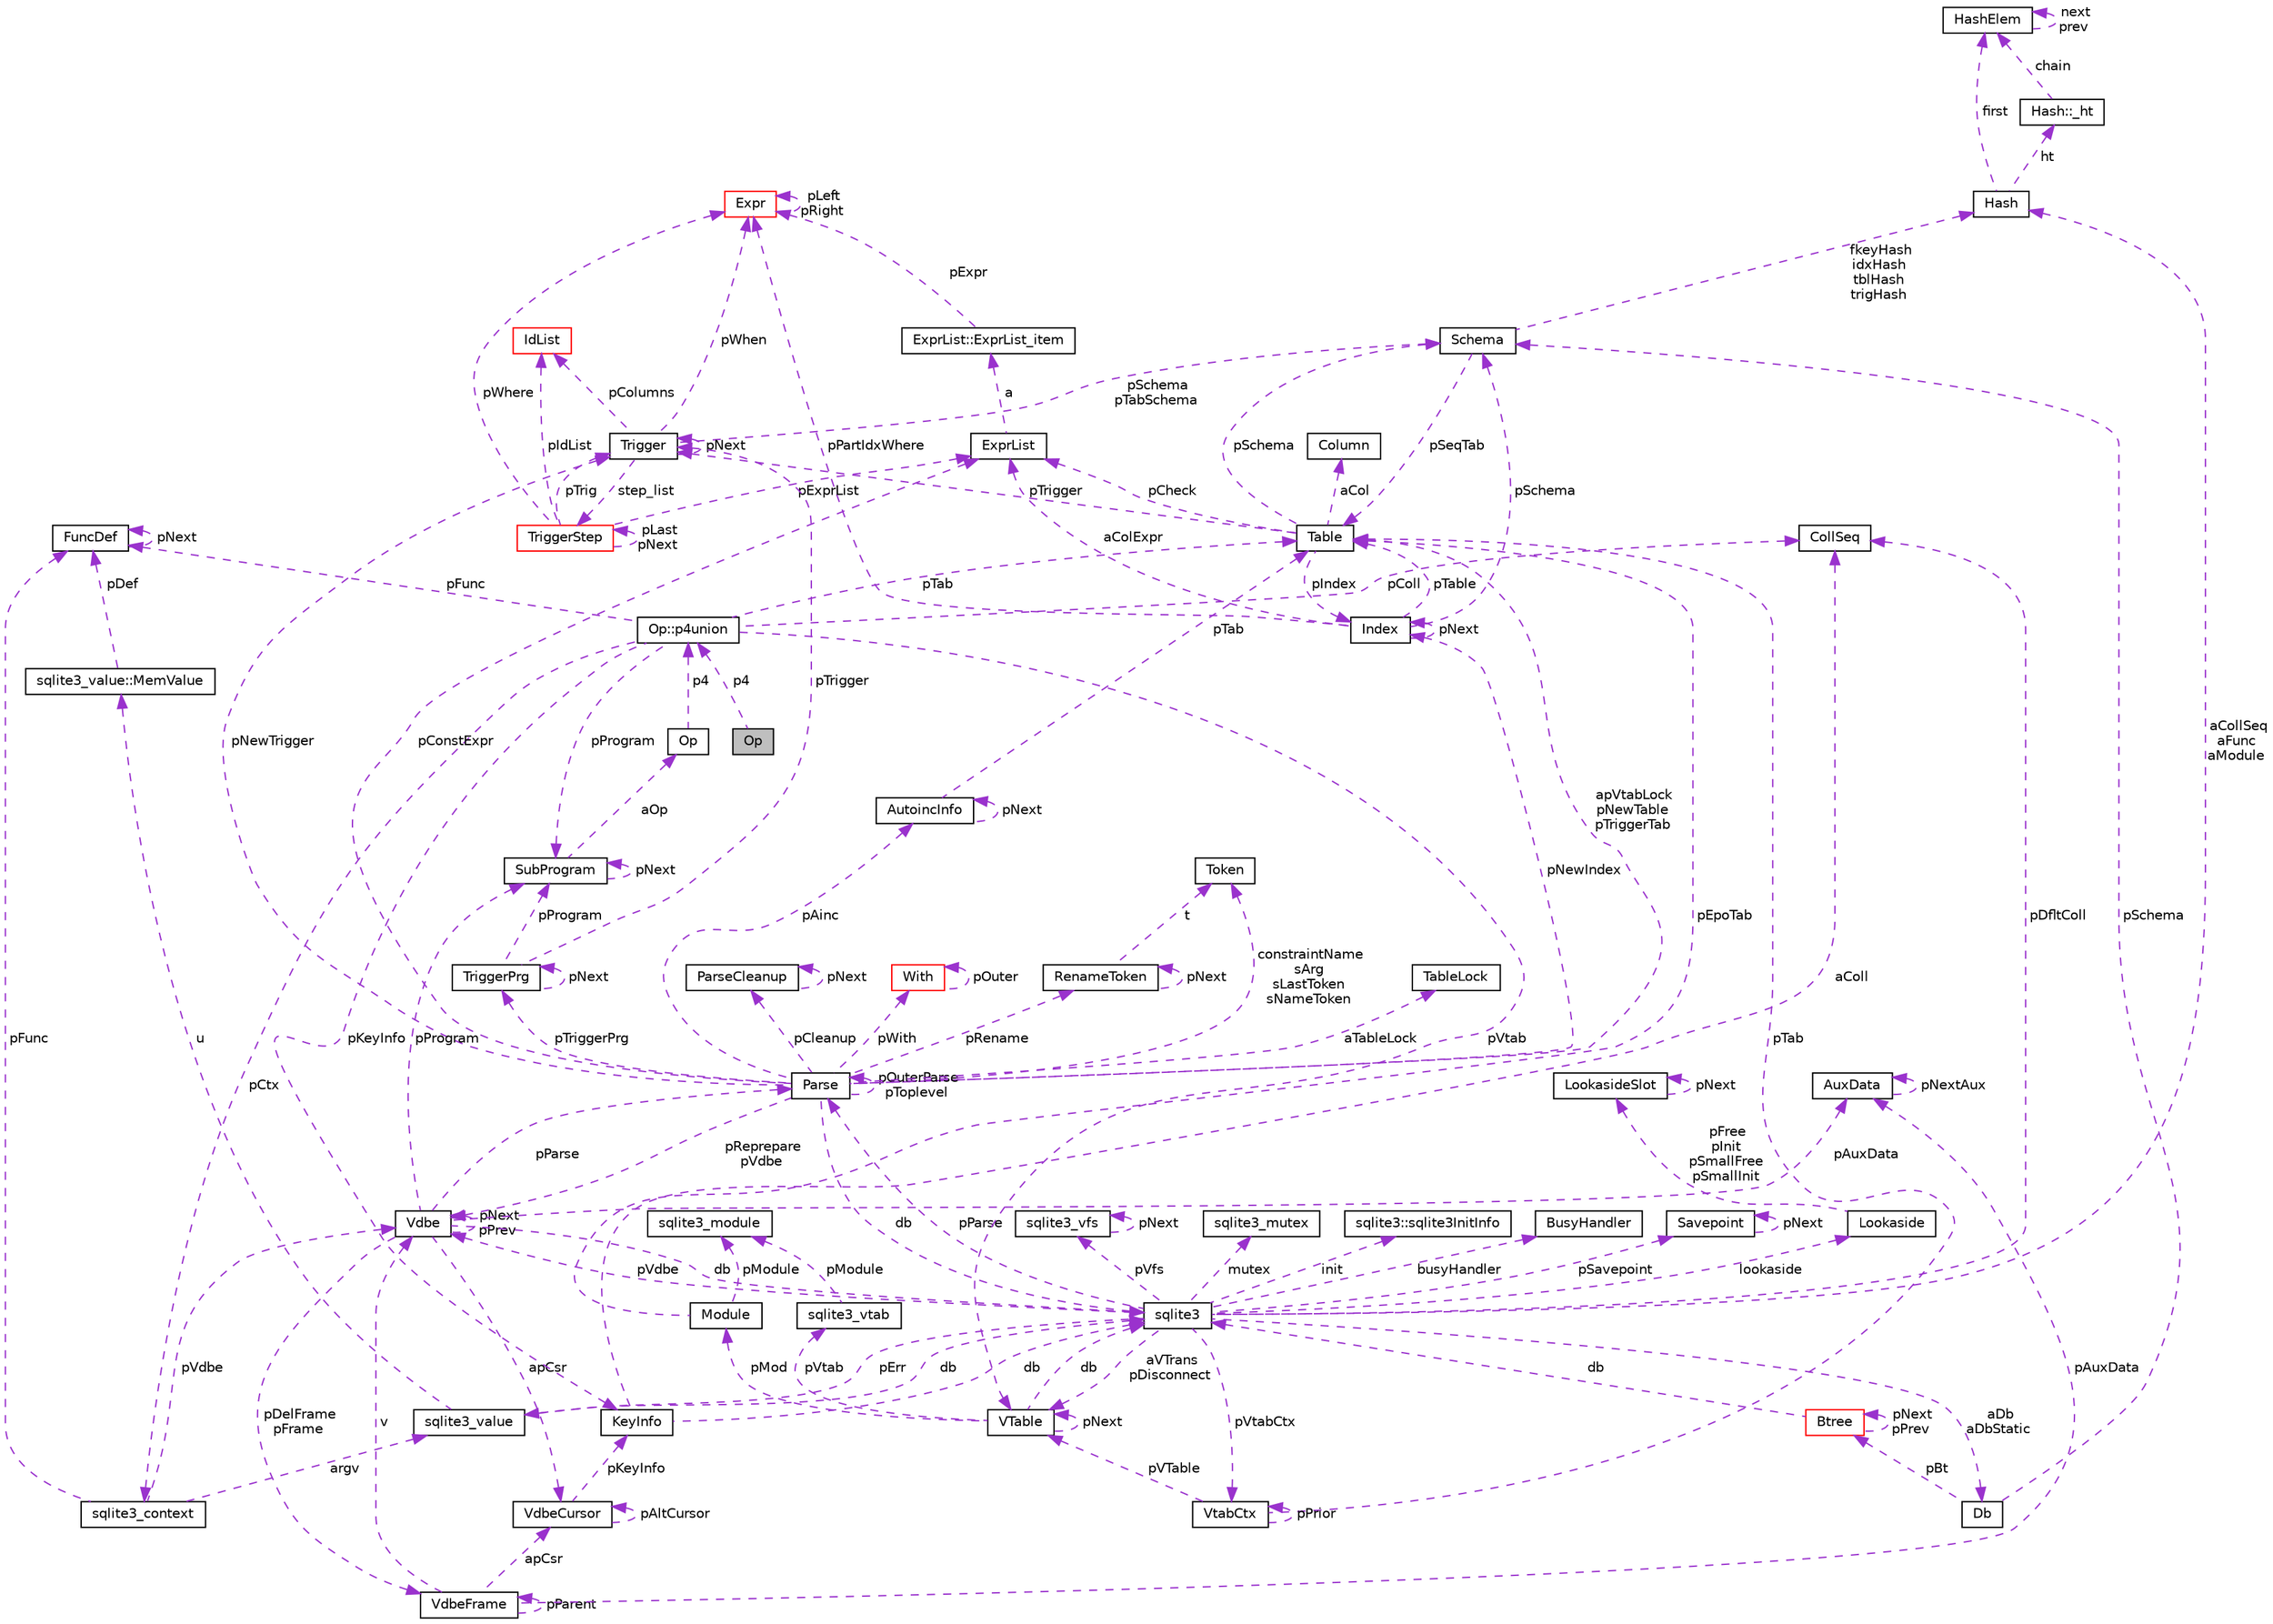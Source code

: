 digraph "Op"
{
 // LATEX_PDF_SIZE
  edge [fontname="Helvetica",fontsize="10",labelfontname="Helvetica",labelfontsize="10"];
  node [fontname="Helvetica",fontsize="10",shape=record];
  Node1 [label="Op",height=0.2,width=0.4,color="black", fillcolor="grey75", style="filled", fontcolor="black",tooltip=" "];
  Node2 -> Node1 [dir="back",color="darkorchid3",fontsize="10",style="dashed",label=" p4" ,fontname="Helvetica"];
  Node2 [label="Op::p4union",height=0.2,width=0.4,color="black", fillcolor="white", style="filled",URL="$db/d1b/sqlite3_8c.html#dd/d82/unionVdbeOp_1_1p4union",tooltip=" "];
  Node3 -> Node2 [dir="back",color="darkorchid3",fontsize="10",style="dashed",label=" pFunc" ,fontname="Helvetica"];
  Node3 [label="FuncDef",height=0.2,width=0.4,color="black", fillcolor="white", style="filled",URL="$d1/d3a/structFuncDef.html",tooltip=" "];
  Node3 -> Node3 [dir="back",color="darkorchid3",fontsize="10",style="dashed",label=" pNext" ,fontname="Helvetica"];
  Node4 -> Node2 [dir="back",color="darkorchid3",fontsize="10",style="dashed",label=" pCtx" ,fontname="Helvetica"];
  Node4 [label="sqlite3_context",height=0.2,width=0.4,color="black", fillcolor="white", style="filled",URL="$db/d1b/sqlite3_8c.html#d8/ddd/structsqlite3__context",tooltip=" "];
  Node3 -> Node4 [dir="back",color="darkorchid3",fontsize="10",style="dashed",label=" pFunc" ,fontname="Helvetica"];
  Node5 -> Node4 [dir="back",color="darkorchid3",fontsize="10",style="dashed",label=" pVdbe" ,fontname="Helvetica"];
  Node5 [label="Vdbe",height=0.2,width=0.4,color="black", fillcolor="white", style="filled",URL="$db/d1b/sqlite3_8c.html#de/d53/structVdbe",tooltip=" "];
  Node6 -> Node5 [dir="back",color="darkorchid3",fontsize="10",style="dashed",label=" db" ,fontname="Helvetica"];
  Node6 [label="sqlite3",height=0.2,width=0.4,color="black", fillcolor="white", style="filled",URL="$d9/dcd/structsqlite3.html",tooltip=" "];
  Node7 -> Node6 [dir="back",color="darkorchid3",fontsize="10",style="dashed",label=" pVfs" ,fontname="Helvetica"];
  Node7 [label="sqlite3_vfs",height=0.2,width=0.4,color="black", fillcolor="white", style="filled",URL="$d3/d36/structsqlite3__vfs.html",tooltip=" "];
  Node7 -> Node7 [dir="back",color="darkorchid3",fontsize="10",style="dashed",label=" pNext" ,fontname="Helvetica"];
  Node5 -> Node6 [dir="back",color="darkorchid3",fontsize="10",style="dashed",label=" pVdbe" ,fontname="Helvetica"];
  Node8 -> Node6 [dir="back",color="darkorchid3",fontsize="10",style="dashed",label=" pDfltColl" ,fontname="Helvetica"];
  Node8 [label="CollSeq",height=0.2,width=0.4,color="black", fillcolor="white", style="filled",URL="$d1/d4e/structCollSeq.html",tooltip=" "];
  Node9 -> Node6 [dir="back",color="darkorchid3",fontsize="10",style="dashed",label=" mutex" ,fontname="Helvetica"];
  Node9 [label="sqlite3_mutex",height=0.2,width=0.4,color="black", fillcolor="white", style="filled",URL="$db/d1b/sqlite3_8c.html#d5/d3c/structsqlite3__mutex",tooltip=" "];
  Node10 -> Node6 [dir="back",color="darkorchid3",fontsize="10",style="dashed",label=" aDb\naDbStatic" ,fontname="Helvetica"];
  Node10 [label="Db",height=0.2,width=0.4,color="black", fillcolor="white", style="filled",URL="$db/d1b/sqlite3_8c.html#d2/d6b/structDb",tooltip=" "];
  Node11 -> Node10 [dir="back",color="darkorchid3",fontsize="10",style="dashed",label=" pBt" ,fontname="Helvetica"];
  Node11 [label="Btree",height=0.2,width=0.4,color="red", fillcolor="white", style="filled",URL="$db/d1b/sqlite3_8c.html#dd/db3/structBtree",tooltip=" "];
  Node6 -> Node11 [dir="back",color="darkorchid3",fontsize="10",style="dashed",label=" db" ,fontname="Helvetica"];
  Node11 -> Node11 [dir="back",color="darkorchid3",fontsize="10",style="dashed",label=" pNext\npPrev" ,fontname="Helvetica"];
  Node29 -> Node10 [dir="back",color="darkorchid3",fontsize="10",style="dashed",label=" pSchema" ,fontname="Helvetica"];
  Node29 [label="Schema",height=0.2,width=0.4,color="black", fillcolor="white", style="filled",URL="$db/d1b/sqlite3_8c.html#d8/db0/structSchema",tooltip=" "];
  Node30 -> Node29 [dir="back",color="darkorchid3",fontsize="10",style="dashed",label=" fkeyHash\nidxHash\ntblHash\ntrigHash" ,fontname="Helvetica"];
  Node30 [label="Hash",height=0.2,width=0.4,color="black", fillcolor="white", style="filled",URL="$db/d1b/sqlite3_8c.html#d1/dbe/structHash",tooltip=" "];
  Node31 -> Node30 [dir="back",color="darkorchid3",fontsize="10",style="dashed",label=" first" ,fontname="Helvetica"];
  Node31 [label="HashElem",height=0.2,width=0.4,color="black", fillcolor="white", style="filled",URL="$db/d1b/sqlite3_8c.html#da/d21/structHashElem",tooltip=" "];
  Node31 -> Node31 [dir="back",color="darkorchid3",fontsize="10",style="dashed",label=" next\nprev" ,fontname="Helvetica"];
  Node32 -> Node30 [dir="back",color="darkorchid3",fontsize="10",style="dashed",label=" ht" ,fontname="Helvetica"];
  Node32 [label="Hash::_ht",height=0.2,width=0.4,color="black", fillcolor="white", style="filled",URL="$db/d1b/sqlite3_8c.html#d7/d1f/structHash_1_1__ht",tooltip=" "];
  Node31 -> Node32 [dir="back",color="darkorchid3",fontsize="10",style="dashed",label=" chain" ,fontname="Helvetica"];
  Node33 -> Node29 [dir="back",color="darkorchid3",fontsize="10",style="dashed",label=" pSeqTab" ,fontname="Helvetica"];
  Node33 [label="Table",height=0.2,width=0.4,color="black", fillcolor="white", style="filled",URL="$db/d1b/sqlite3_8c.html#dc/dcb/structTable",tooltip=" "];
  Node34 -> Node33 [dir="back",color="darkorchid3",fontsize="10",style="dashed",label=" aCol" ,fontname="Helvetica"];
  Node34 [label="Column",height=0.2,width=0.4,color="black", fillcolor="white", style="filled",URL="$db/d1b/sqlite3_8c.html#dc/dc1/structColumn",tooltip=" "];
  Node35 -> Node33 [dir="back",color="darkorchid3",fontsize="10",style="dashed",label=" pIndex" ,fontname="Helvetica"];
  Node35 [label="Index",height=0.2,width=0.4,color="black", fillcolor="white", style="filled",URL="$db/d1b/sqlite3_8c.html#df/d86/structIndex",tooltip=" "];
  Node33 -> Node35 [dir="back",color="darkorchid3",fontsize="10",style="dashed",label=" pTable" ,fontname="Helvetica"];
  Node35 -> Node35 [dir="back",color="darkorchid3",fontsize="10",style="dashed",label=" pNext" ,fontname="Helvetica"];
  Node29 -> Node35 [dir="back",color="darkorchid3",fontsize="10",style="dashed",label=" pSchema" ,fontname="Helvetica"];
  Node36 -> Node35 [dir="back",color="darkorchid3",fontsize="10",style="dashed",label=" pPartIdxWhere" ,fontname="Helvetica"];
  Node36 [label="Expr",height=0.2,width=0.4,color="red", fillcolor="white", style="filled",URL="$db/d1b/sqlite3_8c.html#d4/dfb/structExpr",tooltip=" "];
  Node36 -> Node36 [dir="back",color="darkorchid3",fontsize="10",style="dashed",label=" pLeft\npRight" ,fontname="Helvetica"];
  Node38 -> Node35 [dir="back",color="darkorchid3",fontsize="10",style="dashed",label=" aColExpr" ,fontname="Helvetica"];
  Node38 [label="ExprList",height=0.2,width=0.4,color="black", fillcolor="white", style="filled",URL="$db/d1b/sqlite3_8c.html#d5/d5c/structExprList",tooltip=" "];
  Node39 -> Node38 [dir="back",color="darkorchid3",fontsize="10",style="dashed",label=" a" ,fontname="Helvetica"];
  Node39 [label="ExprList::ExprList_item",height=0.2,width=0.4,color="black", fillcolor="white", style="filled",URL="$db/d1b/sqlite3_8c.html#d8/dae/structExprList_1_1ExprList__item",tooltip=" "];
  Node36 -> Node39 [dir="back",color="darkorchid3",fontsize="10",style="dashed",label=" pExpr" ,fontname="Helvetica"];
  Node38 -> Node33 [dir="back",color="darkorchid3",fontsize="10",style="dashed",label=" pCheck" ,fontname="Helvetica"];
  Node42 -> Node33 [dir="back",color="darkorchid3",fontsize="10",style="dashed",label=" pTrigger" ,fontname="Helvetica"];
  Node42 [label="Trigger",height=0.2,width=0.4,color="black", fillcolor="white", style="filled",URL="$db/d1b/sqlite3_8c.html#dc/d15/structTrigger",tooltip=" "];
  Node36 -> Node42 [dir="back",color="darkorchid3",fontsize="10",style="dashed",label=" pWhen" ,fontname="Helvetica"];
  Node43 -> Node42 [dir="back",color="darkorchid3",fontsize="10",style="dashed",label=" pColumns" ,fontname="Helvetica"];
  Node43 [label="IdList",height=0.2,width=0.4,color="red", fillcolor="white", style="filled",URL="$db/d1b/sqlite3_8c.html#da/d69/structIdList",tooltip=" "];
  Node29 -> Node42 [dir="back",color="darkorchid3",fontsize="10",style="dashed",label=" pSchema\npTabSchema" ,fontname="Helvetica"];
  Node45 -> Node42 [dir="back",color="darkorchid3",fontsize="10",style="dashed",label=" step_list" ,fontname="Helvetica"];
  Node45 [label="TriggerStep",height=0.2,width=0.4,color="red", fillcolor="white", style="filled",URL="$db/d1b/sqlite3_8c.html#d5/da5/structTriggerStep",tooltip=" "];
  Node42 -> Node45 [dir="back",color="darkorchid3",fontsize="10",style="dashed",label=" pTrig" ,fontname="Helvetica"];
  Node36 -> Node45 [dir="back",color="darkorchid3",fontsize="10",style="dashed",label=" pWhere" ,fontname="Helvetica"];
  Node38 -> Node45 [dir="back",color="darkorchid3",fontsize="10",style="dashed",label=" pExprList" ,fontname="Helvetica"];
  Node43 -> Node45 [dir="back",color="darkorchid3",fontsize="10",style="dashed",label=" pIdList" ,fontname="Helvetica"];
  Node45 -> Node45 [dir="back",color="darkorchid3",fontsize="10",style="dashed",label=" pLast\npNext" ,fontname="Helvetica"];
  Node42 -> Node42 [dir="back",color="darkorchid3",fontsize="10",style="dashed",label=" pNext" ,fontname="Helvetica"];
  Node29 -> Node33 [dir="back",color="darkorchid3",fontsize="10",style="dashed",label=" pSchema" ,fontname="Helvetica"];
  Node54 -> Node6 [dir="back",color="darkorchid3",fontsize="10",style="dashed",label=" init" ,fontname="Helvetica"];
  Node54 [label="sqlite3::sqlite3InitInfo",height=0.2,width=0.4,color="black", fillcolor="white", style="filled",URL="$d9/dcd/structsqlite3.html#df/d52/structsqlite3_1_1sqlite3InitInfo",tooltip=" "];
  Node55 -> Node6 [dir="back",color="darkorchid3",fontsize="10",style="dashed",label=" pParse" ,fontname="Helvetica"];
  Node55 [label="Parse",height=0.2,width=0.4,color="black", fillcolor="white", style="filled",URL="$db/d1b/sqlite3_8c.html#db/dbb/structParse",tooltip=" "];
  Node6 -> Node55 [dir="back",color="darkorchid3",fontsize="10",style="dashed",label=" db" ,fontname="Helvetica"];
  Node5 -> Node55 [dir="back",color="darkorchid3",fontsize="10",style="dashed",label=" pReprepare\npVdbe" ,fontname="Helvetica"];
  Node38 -> Node55 [dir="back",color="darkorchid3",fontsize="10",style="dashed",label=" pConstExpr" ,fontname="Helvetica"];
  Node56 -> Node55 [dir="back",color="darkorchid3",fontsize="10",style="dashed",label=" constraintName\nsArg\nsLastToken\nsNameToken" ,fontname="Helvetica"];
  Node56 [label="Token",height=0.2,width=0.4,color="black", fillcolor="white", style="filled",URL="$db/d1b/sqlite3_8c.html#df/dcd/structToken",tooltip=" "];
  Node57 -> Node55 [dir="back",color="darkorchid3",fontsize="10",style="dashed",label=" aTableLock" ,fontname="Helvetica"];
  Node57 [label="TableLock",height=0.2,width=0.4,color="black", fillcolor="white", style="filled",URL="$db/d1b/sqlite3_8c.html#d1/d79/structTableLock",tooltip=" "];
  Node58 -> Node55 [dir="back",color="darkorchid3",fontsize="10",style="dashed",label=" pAinc" ,fontname="Helvetica"];
  Node58 [label="AutoincInfo",height=0.2,width=0.4,color="black", fillcolor="white", style="filled",URL="$db/d1b/sqlite3_8c.html#db/d7b/structAutoincInfo",tooltip=" "];
  Node58 -> Node58 [dir="back",color="darkorchid3",fontsize="10",style="dashed",label=" pNext" ,fontname="Helvetica"];
  Node33 -> Node58 [dir="back",color="darkorchid3",fontsize="10",style="dashed",label=" pTab" ,fontname="Helvetica"];
  Node55 -> Node55 [dir="back",color="darkorchid3",fontsize="10",style="dashed",label=" pOuterParse\npToplevel" ,fontname="Helvetica"];
  Node33 -> Node55 [dir="back",color="darkorchid3",fontsize="10",style="dashed",label=" apVtabLock\npNewTable\npTriggerTab" ,fontname="Helvetica"];
  Node59 -> Node55 [dir="back",color="darkorchid3",fontsize="10",style="dashed",label=" pTriggerPrg" ,fontname="Helvetica"];
  Node59 [label="TriggerPrg",height=0.2,width=0.4,color="black", fillcolor="white", style="filled",URL="$db/d1b/sqlite3_8c.html#d9/d62/structTriggerPrg",tooltip=" "];
  Node42 -> Node59 [dir="back",color="darkorchid3",fontsize="10",style="dashed",label=" pTrigger" ,fontname="Helvetica"];
  Node59 -> Node59 [dir="back",color="darkorchid3",fontsize="10",style="dashed",label=" pNext" ,fontname="Helvetica"];
  Node60 -> Node59 [dir="back",color="darkorchid3",fontsize="10",style="dashed",label=" pProgram" ,fontname="Helvetica"];
  Node60 [label="SubProgram",height=0.2,width=0.4,color="black", fillcolor="white", style="filled",URL="$db/d1b/sqlite3_8c.html#de/d7a/structSubProgram",tooltip=" "];
  Node61 -> Node60 [dir="back",color="darkorchid3",fontsize="10",style="dashed",label=" aOp" ,fontname="Helvetica"];
  Node61 [label="Op",height=0.2,width=0.4,color="black", fillcolor="white", style="filled",URL="$db/d1b/sqlite3_8c.html#d5/d1d/structVdbeOp",tooltip=" "];
  Node2 -> Node61 [dir="back",color="darkorchid3",fontsize="10",style="dashed",label=" p4" ,fontname="Helvetica"];
  Node60 -> Node60 [dir="back",color="darkorchid3",fontsize="10",style="dashed",label=" pNext" ,fontname="Helvetica"];
  Node62 -> Node55 [dir="back",color="darkorchid3",fontsize="10",style="dashed",label=" pCleanup" ,fontname="Helvetica"];
  Node62 [label="ParseCleanup",height=0.2,width=0.4,color="black", fillcolor="white", style="filled",URL="$de/d52/structParseCleanup.html",tooltip=" "];
  Node62 -> Node62 [dir="back",color="darkorchid3",fontsize="10",style="dashed",label=" pNext" ,fontname="Helvetica"];
  Node35 -> Node55 [dir="back",color="darkorchid3",fontsize="10",style="dashed",label=" pNewIndex" ,fontname="Helvetica"];
  Node42 -> Node55 [dir="back",color="darkorchid3",fontsize="10",style="dashed",label=" pNewTrigger" ,fontname="Helvetica"];
  Node49 -> Node55 [dir="back",color="darkorchid3",fontsize="10",style="dashed",label=" pWith" ,fontname="Helvetica"];
  Node49 [label="With",height=0.2,width=0.4,color="red", fillcolor="white", style="filled",URL="$db/d1b/sqlite3_8c.html#df/d70/structWith",tooltip=" "];
  Node49 -> Node49 [dir="back",color="darkorchid3",fontsize="10",style="dashed",label=" pOuter" ,fontname="Helvetica"];
  Node63 -> Node55 [dir="back",color="darkorchid3",fontsize="10",style="dashed",label=" pRename" ,fontname="Helvetica"];
  Node63 [label="RenameToken",height=0.2,width=0.4,color="black", fillcolor="white", style="filled",URL="$db/d1b/sqlite3_8c.html#d7/db5/structRenameToken",tooltip=" "];
  Node56 -> Node63 [dir="back",color="darkorchid3",fontsize="10",style="dashed",label=" t" ,fontname="Helvetica"];
  Node63 -> Node63 [dir="back",color="darkorchid3",fontsize="10",style="dashed",label=" pNext" ,fontname="Helvetica"];
  Node64 -> Node6 [dir="back",color="darkorchid3",fontsize="10",style="dashed",label=" pErr" ,fontname="Helvetica"];
  Node64 [label="sqlite3_value",height=0.2,width=0.4,color="black", fillcolor="white", style="filled",URL="$d0/d9c/structsqlite3__value.html",tooltip=" "];
  Node65 -> Node64 [dir="back",color="darkorchid3",fontsize="10",style="dashed",label=" u" ,fontname="Helvetica"];
  Node65 [label="sqlite3_value::MemValue",height=0.2,width=0.4,color="black", fillcolor="white", style="filled",URL="$d0/d9c/structsqlite3__value.html#d5/da9/unionsqlite3__value_1_1MemValue",tooltip=" "];
  Node3 -> Node65 [dir="back",color="darkorchid3",fontsize="10",style="dashed",label=" pDef" ,fontname="Helvetica"];
  Node6 -> Node64 [dir="back",color="darkorchid3",fontsize="10",style="dashed",label=" db" ,fontname="Helvetica"];
  Node66 -> Node6 [dir="back",color="darkorchid3",fontsize="10",style="dashed",label=" lookaside" ,fontname="Helvetica"];
  Node66 [label="Lookaside",height=0.2,width=0.4,color="black", fillcolor="white", style="filled",URL="$db/d1b/sqlite3_8c.html#d9/d54/structLookaside",tooltip=" "];
  Node67 -> Node66 [dir="back",color="darkorchid3",fontsize="10",style="dashed",label=" pFree\npInit\npSmallFree\npSmallInit" ,fontname="Helvetica"];
  Node67 [label="LookasideSlot",height=0.2,width=0.4,color="black", fillcolor="white", style="filled",URL="$db/d1b/sqlite3_8c.html#d1/de0/structLookasideSlot",tooltip=" "];
  Node67 -> Node67 [dir="back",color="darkorchid3",fontsize="10",style="dashed",label=" pNext" ,fontname="Helvetica"];
  Node30 -> Node6 [dir="back",color="darkorchid3",fontsize="10",style="dashed",label=" aCollSeq\naFunc\naModule" ,fontname="Helvetica"];
  Node68 -> Node6 [dir="back",color="darkorchid3",fontsize="10",style="dashed",label=" pVtabCtx" ,fontname="Helvetica"];
  Node68 [label="VtabCtx",height=0.2,width=0.4,color="black", fillcolor="white", style="filled",URL="$db/d1b/sqlite3_8c.html#d3/d4f/structVtabCtx",tooltip=" "];
  Node69 -> Node68 [dir="back",color="darkorchid3",fontsize="10",style="dashed",label=" pVTable" ,fontname="Helvetica"];
  Node69 [label="VTable",height=0.2,width=0.4,color="black", fillcolor="white", style="filled",URL="$db/d1b/sqlite3_8c.html#d9/dde/structVTable",tooltip=" "];
  Node6 -> Node69 [dir="back",color="darkorchid3",fontsize="10",style="dashed",label=" db" ,fontname="Helvetica"];
  Node70 -> Node69 [dir="back",color="darkorchid3",fontsize="10",style="dashed",label=" pMod" ,fontname="Helvetica"];
  Node70 [label="Module",height=0.2,width=0.4,color="black", fillcolor="white", style="filled",URL="$d0/dc5/structModule.html",tooltip=" "];
  Node71 -> Node70 [dir="back",color="darkorchid3",fontsize="10",style="dashed",label=" pModule" ,fontname="Helvetica"];
  Node71 [label="sqlite3_module",height=0.2,width=0.4,color="black", fillcolor="white", style="filled",URL="$dd/de4/structsqlite3__module.html",tooltip=" "];
  Node33 -> Node70 [dir="back",color="darkorchid3",fontsize="10",style="dashed",label=" pEpoTab" ,fontname="Helvetica"];
  Node72 -> Node69 [dir="back",color="darkorchid3",fontsize="10",style="dashed",label=" pVtab" ,fontname="Helvetica"];
  Node72 [label="sqlite3_vtab",height=0.2,width=0.4,color="black", fillcolor="white", style="filled",URL="$de/dd3/sqlite3_8h.html#d3/d12/structsqlite3__vtab",tooltip=" "];
  Node71 -> Node72 [dir="back",color="darkorchid3",fontsize="10",style="dashed",label=" pModule" ,fontname="Helvetica"];
  Node69 -> Node69 [dir="back",color="darkorchid3",fontsize="10",style="dashed",label=" pNext" ,fontname="Helvetica"];
  Node33 -> Node68 [dir="back",color="darkorchid3",fontsize="10",style="dashed",label=" pTab" ,fontname="Helvetica"];
  Node68 -> Node68 [dir="back",color="darkorchid3",fontsize="10",style="dashed",label=" pPrior" ,fontname="Helvetica"];
  Node69 -> Node6 [dir="back",color="darkorchid3",fontsize="10",style="dashed",label=" aVTrans\npDisconnect" ,fontname="Helvetica"];
  Node73 -> Node6 [dir="back",color="darkorchid3",fontsize="10",style="dashed",label=" busyHandler" ,fontname="Helvetica"];
  Node73 [label="BusyHandler",height=0.2,width=0.4,color="black", fillcolor="white", style="filled",URL="$dc/d2e/structBusyHandler.html",tooltip=" "];
  Node74 -> Node6 [dir="back",color="darkorchid3",fontsize="10",style="dashed",label=" pSavepoint" ,fontname="Helvetica"];
  Node74 [label="Savepoint",height=0.2,width=0.4,color="black", fillcolor="white", style="filled",URL="$db/d1b/sqlite3_8c.html#d3/d2f/structSavepoint",tooltip=" "];
  Node74 -> Node74 [dir="back",color="darkorchid3",fontsize="10",style="dashed",label=" pNext" ,fontname="Helvetica"];
  Node5 -> Node5 [dir="back",color="darkorchid3",fontsize="10",style="dashed",label=" pNext\npPrev" ,fontname="Helvetica"];
  Node55 -> Node5 [dir="back",color="darkorchid3",fontsize="10",style="dashed",label=" pParse" ,fontname="Helvetica"];
  Node75 -> Node5 [dir="back",color="darkorchid3",fontsize="10",style="dashed",label=" apCsr" ,fontname="Helvetica"];
  Node75 [label="VdbeCursor",height=0.2,width=0.4,color="black", fillcolor="white", style="filled",URL="$db/d1b/sqlite3_8c.html#d0/dd5/structVdbeCursor",tooltip=" "];
  Node75 -> Node75 [dir="back",color="darkorchid3",fontsize="10",style="dashed",label=" pAltCursor" ,fontname="Helvetica"];
  Node26 -> Node75 [dir="back",color="darkorchid3",fontsize="10",style="dashed",label=" pKeyInfo" ,fontname="Helvetica"];
  Node26 [label="KeyInfo",height=0.2,width=0.4,color="black", fillcolor="white", style="filled",URL="$db/d1b/sqlite3_8c.html#d2/d51/structKeyInfo",tooltip=" "];
  Node6 -> Node26 [dir="back",color="darkorchid3",fontsize="10",style="dashed",label=" db" ,fontname="Helvetica"];
  Node8 -> Node26 [dir="back",color="darkorchid3",fontsize="10",style="dashed",label=" aColl" ,fontname="Helvetica"];
  Node76 -> Node5 [dir="back",color="darkorchid3",fontsize="10",style="dashed",label=" pDelFrame\npFrame" ,fontname="Helvetica"];
  Node76 [label="VdbeFrame",height=0.2,width=0.4,color="black", fillcolor="white", style="filled",URL="$db/d1b/sqlite3_8c.html#df/db1/structVdbeFrame",tooltip=" "];
  Node5 -> Node76 [dir="back",color="darkorchid3",fontsize="10",style="dashed",label=" v" ,fontname="Helvetica"];
  Node76 -> Node76 [dir="back",color="darkorchid3",fontsize="10",style="dashed",label=" pParent" ,fontname="Helvetica"];
  Node75 -> Node76 [dir="back",color="darkorchid3",fontsize="10",style="dashed",label=" apCsr" ,fontname="Helvetica"];
  Node77 -> Node76 [dir="back",color="darkorchid3",fontsize="10",style="dashed",label=" pAuxData" ,fontname="Helvetica"];
  Node77 [label="AuxData",height=0.2,width=0.4,color="black", fillcolor="white", style="filled",URL="$d7/d4c/structAuxData.html",tooltip=" "];
  Node77 -> Node77 [dir="back",color="darkorchid3",fontsize="10",style="dashed",label=" pNextAux" ,fontname="Helvetica"];
  Node60 -> Node5 [dir="back",color="darkorchid3",fontsize="10",style="dashed",label=" pProgram" ,fontname="Helvetica"];
  Node77 -> Node5 [dir="back",color="darkorchid3",fontsize="10",style="dashed",label=" pAuxData" ,fontname="Helvetica"];
  Node64 -> Node4 [dir="back",color="darkorchid3",fontsize="10",style="dashed",label=" argv" ,fontname="Helvetica"];
  Node8 -> Node2 [dir="back",color="darkorchid3",fontsize="10",style="dashed",label=" pColl" ,fontname="Helvetica"];
  Node69 -> Node2 [dir="back",color="darkorchid3",fontsize="10",style="dashed",label=" pVtab" ,fontname="Helvetica"];
  Node26 -> Node2 [dir="back",color="darkorchid3",fontsize="10",style="dashed",label=" pKeyInfo" ,fontname="Helvetica"];
  Node60 -> Node2 [dir="back",color="darkorchid3",fontsize="10",style="dashed",label=" pProgram" ,fontname="Helvetica"];
  Node33 -> Node2 [dir="back",color="darkorchid3",fontsize="10",style="dashed",label=" pTab" ,fontname="Helvetica"];
}
